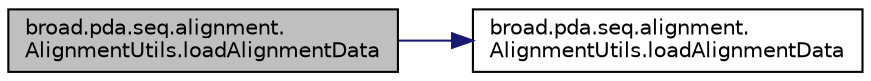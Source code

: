 digraph "broad.pda.seq.alignment.AlignmentUtils.loadAlignmentData"
{
  edge [fontname="Helvetica",fontsize="10",labelfontname="Helvetica",labelfontsize="10"];
  node [fontname="Helvetica",fontsize="10",shape=record];
  rankdir="LR";
  Node1 [label="broad.pda.seq.alignment.\lAlignmentUtils.loadAlignmentData",height=0.2,width=0.4,color="black", fillcolor="grey75", style="filled" fontcolor="black"];
  Node1 -> Node2 [color="midnightblue",fontsize="10",style="solid",fontname="Helvetica"];
  Node2 [label="broad.pda.seq.alignment.\lAlignmentUtils.loadAlignmentData",height=0.2,width=0.4,color="black", fillcolor="white", style="filled",URL="$classbroad_1_1pda_1_1seq_1_1alignment_1_1_alignment_utils.html#a01f53b98811de06325a819ab01cfbfc3"];
}
